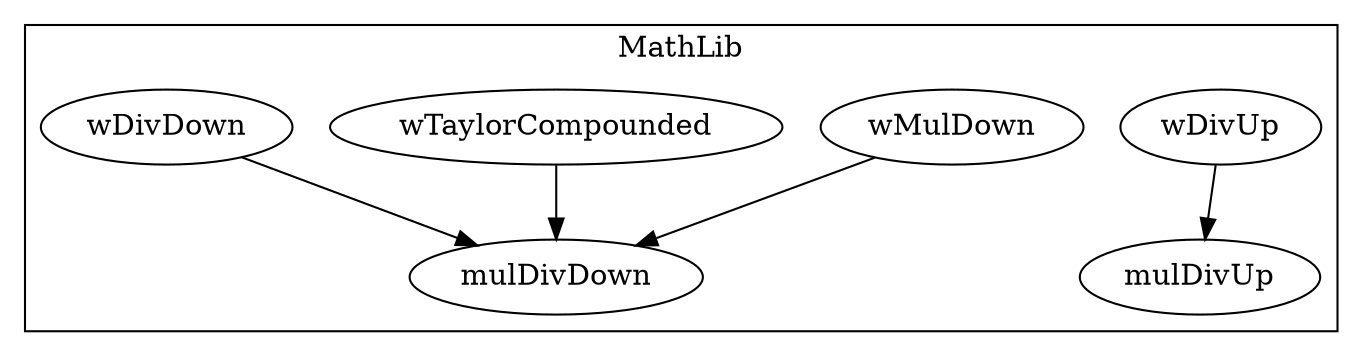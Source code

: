 strict digraph {
subgraph cluster_707_MathLib {
label = "MathLib"
"707_wMulDown" [label="wMulDown"]
"707_wDivUp" [label="wDivUp"]
"707_wTaylorCompounded" [label="wTaylorCompounded"]
"707_mulDivUp" [label="mulDivUp"]
"707_wDivDown" [label="wDivDown"]
"707_mulDivDown" [label="mulDivDown"]
"707_wTaylorCompounded" -> "707_mulDivDown"
"707_wMulDown" -> "707_mulDivDown"
"707_wDivUp" -> "707_mulDivUp"
"707_wDivDown" -> "707_mulDivDown"
}subgraph cluster_solidity {
label = "[Solidity]"
}
}